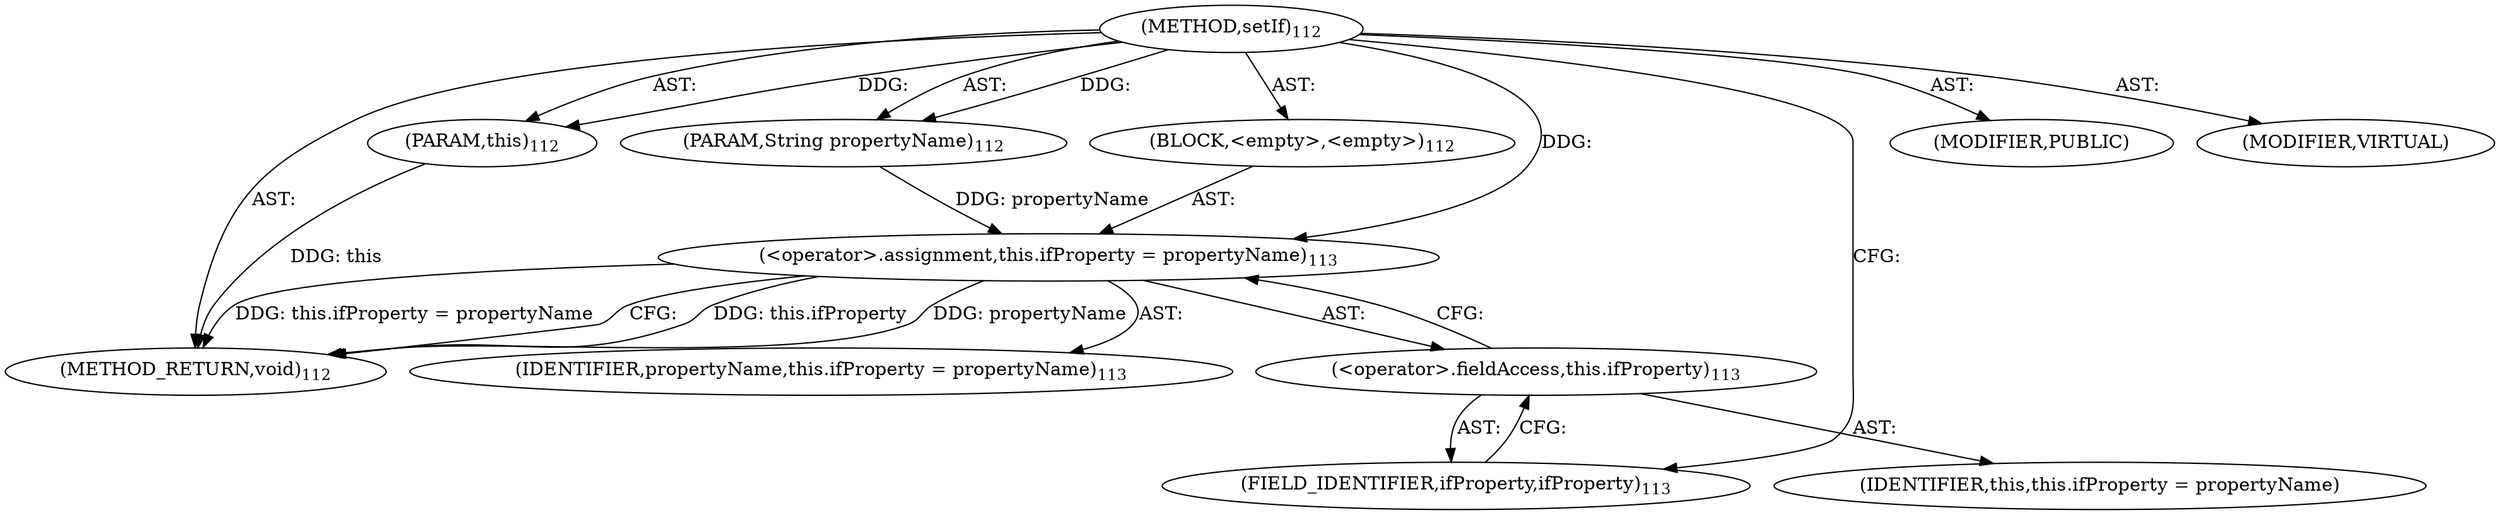 digraph "setIf" {  
"111669149704" [label = <(METHOD,setIf)<SUB>112</SUB>> ]
"115964117007" [label = <(PARAM,this)<SUB>112</SUB>> ]
"115964117008" [label = <(PARAM,String propertyName)<SUB>112</SUB>> ]
"25769803784" [label = <(BLOCK,&lt;empty&gt;,&lt;empty&gt;)<SUB>112</SUB>> ]
"30064771084" [label = <(&lt;operator&gt;.assignment,this.ifProperty = propertyName)<SUB>113</SUB>> ]
"30064771085" [label = <(&lt;operator&gt;.fieldAccess,this.ifProperty)<SUB>113</SUB>> ]
"68719476751" [label = <(IDENTIFIER,this,this.ifProperty = propertyName)> ]
"55834574856" [label = <(FIELD_IDENTIFIER,ifProperty,ifProperty)<SUB>113</SUB>> ]
"68719476752" [label = <(IDENTIFIER,propertyName,this.ifProperty = propertyName)<SUB>113</SUB>> ]
"133143986202" [label = <(MODIFIER,PUBLIC)> ]
"133143986203" [label = <(MODIFIER,VIRTUAL)> ]
"128849018888" [label = <(METHOD_RETURN,void)<SUB>112</SUB>> ]
  "111669149704" -> "115964117007"  [ label = "AST: "] 
  "111669149704" -> "115964117008"  [ label = "AST: "] 
  "111669149704" -> "25769803784"  [ label = "AST: "] 
  "111669149704" -> "133143986202"  [ label = "AST: "] 
  "111669149704" -> "133143986203"  [ label = "AST: "] 
  "111669149704" -> "128849018888"  [ label = "AST: "] 
  "25769803784" -> "30064771084"  [ label = "AST: "] 
  "30064771084" -> "30064771085"  [ label = "AST: "] 
  "30064771084" -> "68719476752"  [ label = "AST: "] 
  "30064771085" -> "68719476751"  [ label = "AST: "] 
  "30064771085" -> "55834574856"  [ label = "AST: "] 
  "30064771084" -> "128849018888"  [ label = "CFG: "] 
  "30064771085" -> "30064771084"  [ label = "CFG: "] 
  "55834574856" -> "30064771085"  [ label = "CFG: "] 
  "111669149704" -> "55834574856"  [ label = "CFG: "] 
  "115964117007" -> "128849018888"  [ label = "DDG: this"] 
  "30064771084" -> "128849018888"  [ label = "DDG: this.ifProperty"] 
  "30064771084" -> "128849018888"  [ label = "DDG: propertyName"] 
  "30064771084" -> "128849018888"  [ label = "DDG: this.ifProperty = propertyName"] 
  "111669149704" -> "115964117007"  [ label = "DDG: "] 
  "111669149704" -> "115964117008"  [ label = "DDG: "] 
  "115964117008" -> "30064771084"  [ label = "DDG: propertyName"] 
  "111669149704" -> "30064771084"  [ label = "DDG: "] 
}
